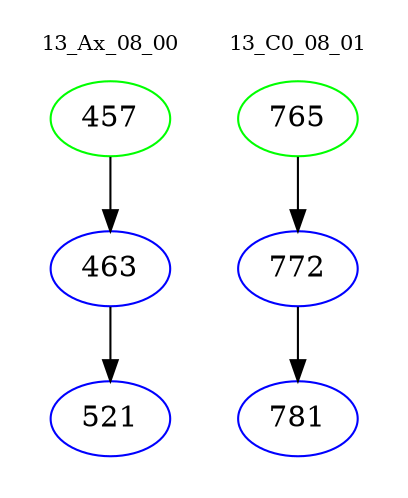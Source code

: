 digraph{
subgraph cluster_0 {
color = white
label = "13_Ax_08_00";
fontsize=10;
T0_457 [label="457", color="green"]
T0_457 -> T0_463 [color="black"]
T0_463 [label="463", color="blue"]
T0_463 -> T0_521 [color="black"]
T0_521 [label="521", color="blue"]
}
subgraph cluster_1 {
color = white
label = "13_C0_08_01";
fontsize=10;
T1_765 [label="765", color="green"]
T1_765 -> T1_772 [color="black"]
T1_772 [label="772", color="blue"]
T1_772 -> T1_781 [color="black"]
T1_781 [label="781", color="blue"]
}
}
